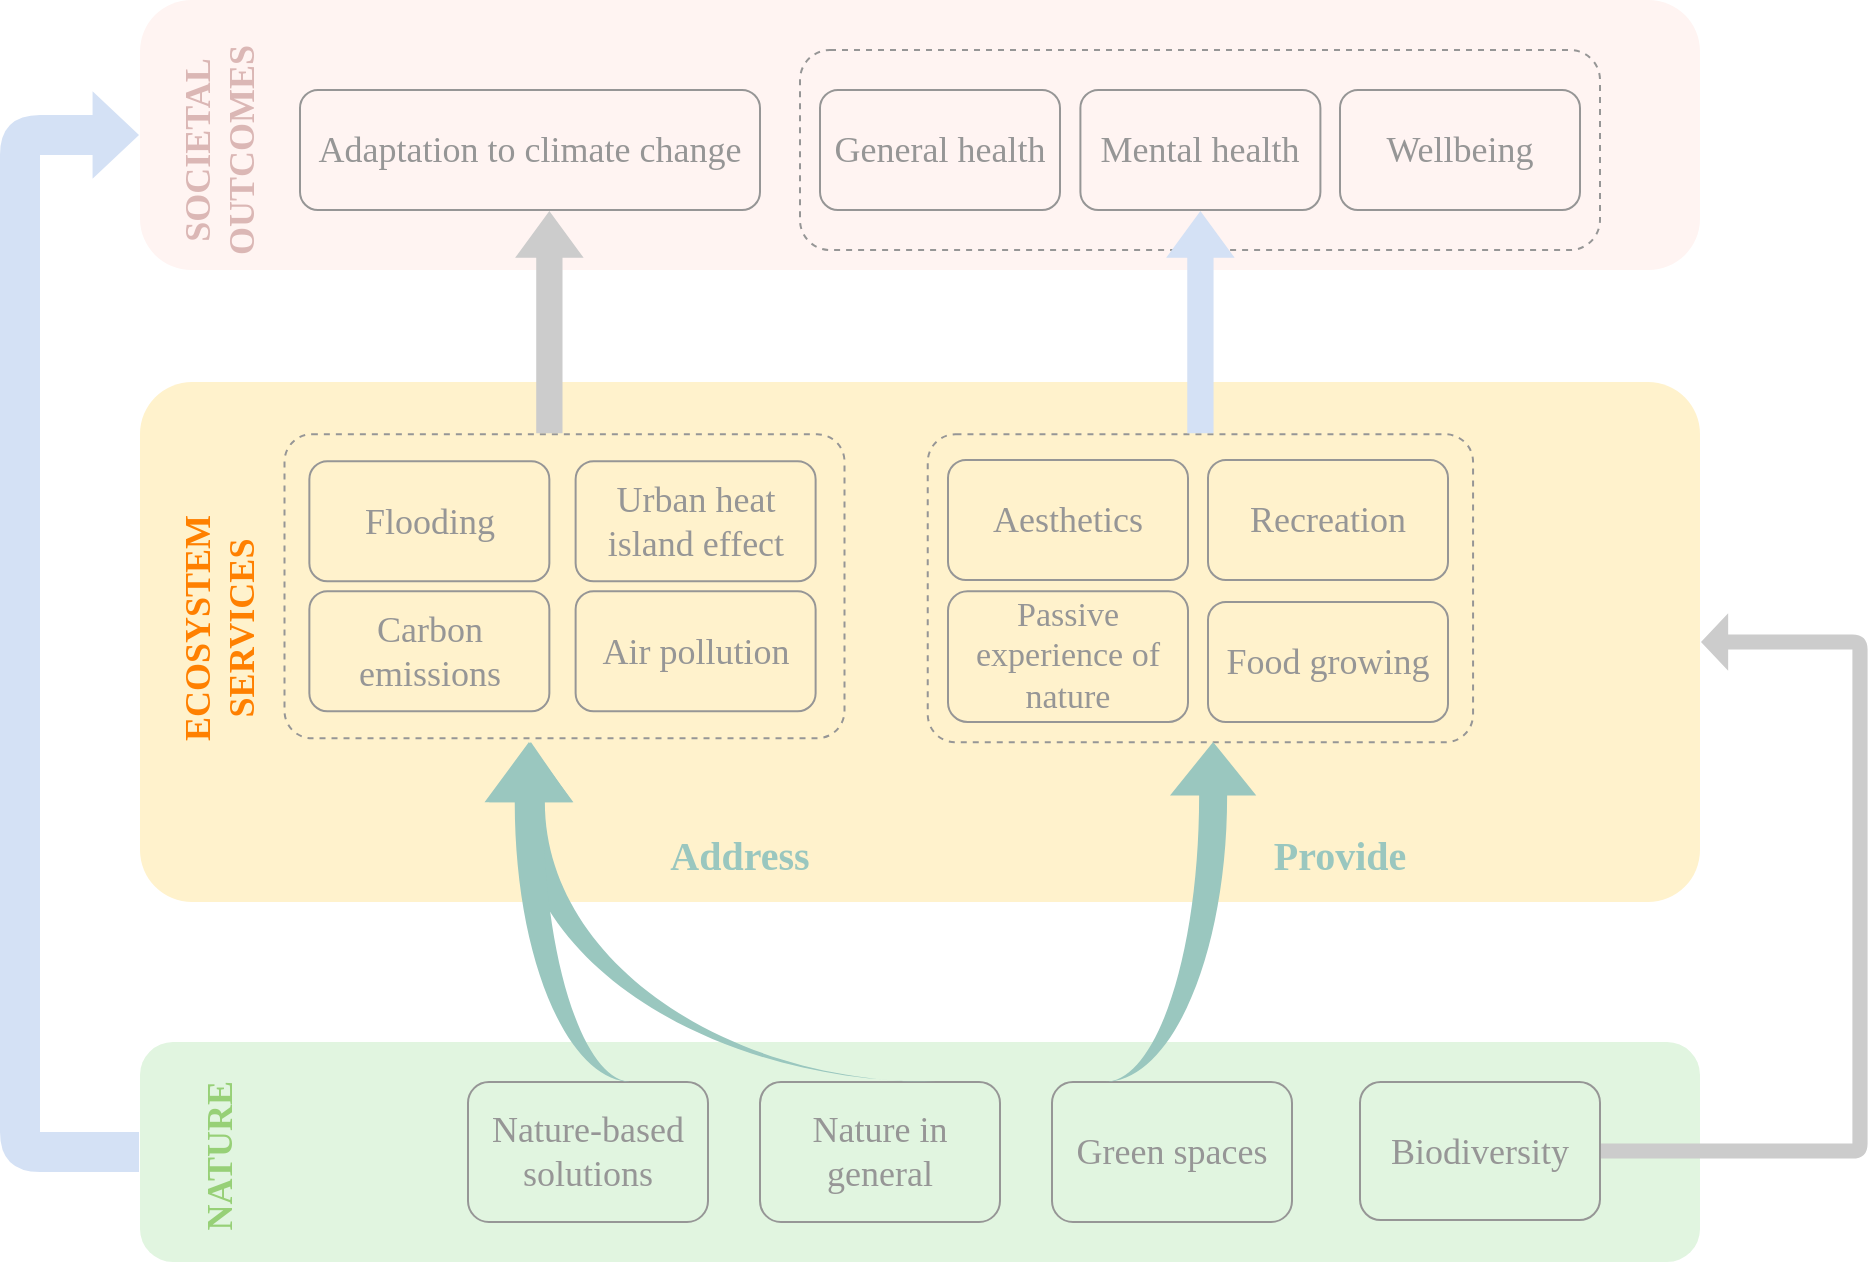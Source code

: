 <mxfile version="13.9.7" type="github">
  <diagram id="3jO2q79QekQxGxMABE4A" name="Page-1">
    <mxGraphModel dx="1185" dy="662" grid="1" gridSize="10" guides="1" tooltips="1" connect="1" arrows="1" fold="1" page="1" pageScale="1" pageWidth="1169" pageHeight="827" math="0" shadow="0" extFonts="CMU Sans Serif^https://fonts.googleapis.com/css?family=CMU+Sans+Serif">
      <root>
        <mxCell id="0" />
        <mxCell id="1" parent="0" />
        <mxCell id="yknS8TGnMi3s3szBie4E-102" value="" style="rounded=1;whiteSpace=wrap;html=1;fontFamily=CMU Sans Serif;fontSize=18;strokeColor=none;arcSize=19;fillColor=#FFF4F2;" parent="1" vertex="1">
          <mxGeometry x="100" y="90" width="780" height="135" as="geometry" />
        </mxCell>
        <mxCell id="yknS8TGnMi3s3szBie4E-4" value="" style="rounded=1;whiteSpace=wrap;html=1;fontFamily=CMU Sans Serif;FType=g;fontSize=16;strokeColor=none;fillColor=#E1F5E0;" parent="1" vertex="1">
          <mxGeometry x="100" y="611" width="780" height="110" as="geometry" />
        </mxCell>
        <mxCell id="yknS8TGnMi3s3szBie4E-74" value="" style="rounded=1;whiteSpace=wrap;html=1;fontFamily=CMU Sans Serif;fontSize=18;fillColor=none;strokeColor=#969696;fontColor=#969696;dashed=1;" parent="1" vertex="1">
          <mxGeometry x="430" y="115" width="400" height="100" as="geometry" />
        </mxCell>
        <mxCell id="yknS8TGnMi3s3szBie4E-77" value="" style="rounded=1;whiteSpace=wrap;html=1;fontFamily=CMU Sans Serif;fontSize=18;strokeColor=none;fillColor=#FFF2CC;arcSize=10;" parent="1" vertex="1">
          <mxGeometry x="100" y="281" width="780" height="260" as="geometry" />
        </mxCell>
        <mxCell id="yknS8TGnMi3s3szBie4E-27" value="" style="rounded=1;whiteSpace=wrap;html=1;fillColor=none;fontFamily=CMU Sans Serif;fontSize=18;arcSize=9;strokeColor=#969696;dashed=1;" parent="1" vertex="1">
          <mxGeometry x="493.87" y="307.13" width="272.67" height="154" as="geometry" />
        </mxCell>
        <mxCell id="yknS8TGnMi3s3szBie4E-26" value="" style="rounded=1;whiteSpace=wrap;html=1;fillColor=none;fontFamily=CMU Sans Serif;fontSize=18;arcSize=9;strokeColor=#969696;dashed=1;" parent="1" vertex="1">
          <mxGeometry x="172.25" y="307.13" width="280" height="152" as="geometry" />
        </mxCell>
        <mxCell id="yknS8TGnMi3s3szBie4E-1" value="Nature in general" style="rounded=1;whiteSpace=wrap;html=1;fontFamily=CMU Sans Serif;FType=g;fontSize=18;fillColor=none;fontColor=#969696;strokeColor=#969696;" parent="1" vertex="1">
          <mxGeometry x="410" y="631" width="120" height="70" as="geometry" />
        </mxCell>
        <mxCell id="yknS8TGnMi3s3szBie4E-2" value="Green spaces" style="rounded=1;whiteSpace=wrap;html=1;fontFamily=CMU Sans Serif;FType=g;fontSize=18;fillColor=none;fontColor=#969696;fontStyle=0;strokeColor=#969696;" parent="1" vertex="1">
          <mxGeometry x="556" y="631" width="120" height="70" as="geometry" />
        </mxCell>
        <mxCell id="yknS8TGnMi3s3szBie4E-3" value="Nature-based solutions" style="rounded=1;whiteSpace=wrap;html=1;fontFamily=CMU Sans Serif;FType=g;fontSize=18;fillColor=none;fontColor=#969696;strokeColor=#969696;" parent="1" vertex="1">
          <mxGeometry x="264" y="631" width="120" height="70" as="geometry" />
        </mxCell>
        <mxCell id="yknS8TGnMi3s3szBie4E-5" value="Flooding" style="rounded=1;whiteSpace=wrap;html=1;fillColor=none;fontFamily=CMU Sans Serif;FType=g;fontSize=18;fontColor=#969696;strokeColor=#969696;" parent="1" vertex="1">
          <mxGeometry x="184.68" y="320.63" width="120" height="60" as="geometry" />
        </mxCell>
        <mxCell id="yknS8TGnMi3s3szBie4E-6" value="Urban heat island effect" style="rounded=1;whiteSpace=wrap;html=1;fillColor=none;fontFamily=CMU Sans Serif;FType=g;fontSize=18;fontColor=#969696;strokeColor=#969696;" parent="1" vertex="1">
          <mxGeometry x="317.81" y="320.63" width="120" height="60" as="geometry" />
        </mxCell>
        <mxCell id="yknS8TGnMi3s3szBie4E-7" value="Air pollution" style="rounded=1;whiteSpace=wrap;html=1;fillColor=none;fontFamily=CMU Sans Serif;FType=g;fontSize=18;fontColor=#969696;strokeColor=#969696;" parent="1" vertex="1">
          <mxGeometry x="317.81" y="385.63" width="120" height="60" as="geometry" />
        </mxCell>
        <mxCell id="yknS8TGnMi3s3szBie4E-8" value="Carbon emissions" style="rounded=1;whiteSpace=wrap;html=1;fillColor=none;fontFamily=CMU Sans Serif;FType=g;fontSize=18;fontColor=#969696;strokeColor=#969696;" parent="1" vertex="1">
          <mxGeometry x="184.68" y="385.63" width="120" height="60" as="geometry" />
        </mxCell>
        <mxCell id="yknS8TGnMi3s3szBie4E-9" value="Recreation" style="rounded=1;whiteSpace=wrap;html=1;fillColor=none;fontFamily=CMU Sans Serif;FType=g;fontSize=18;fontColor=#969696;strokeColor=#969696;" parent="1" vertex="1">
          <mxGeometry x="634" y="320" width="120" height="60" as="geometry" />
        </mxCell>
        <mxCell id="yknS8TGnMi3s3szBie4E-10" value="Passive experience of nature" style="rounded=1;whiteSpace=wrap;html=1;fillColor=none;fontFamily=CMU Sans Serif;FType=g;fontSize=17;fontColor=#969696;strokeColor=#969696;" parent="1" vertex="1">
          <mxGeometry x="504" y="385.63" width="120" height="65.37" as="geometry" />
        </mxCell>
        <mxCell id="yknS8TGnMi3s3szBie4E-11" value="Food growing" style="rounded=1;whiteSpace=wrap;html=1;fillColor=none;fontFamily=CMU Sans Serif;FType=g;fontSize=18;fontColor=#969696;strokeColor=#969696;" parent="1" vertex="1">
          <mxGeometry x="634" y="391" width="120" height="60" as="geometry" />
        </mxCell>
        <mxCell id="yknS8TGnMi3s3szBie4E-12" value="Aesthetics" style="rounded=1;whiteSpace=wrap;html=1;fillColor=none;fontFamily=CMU Sans Serif;FType=g;fontSize=18;fontColor=#969696;strokeColor=#969696;" parent="1" vertex="1">
          <mxGeometry x="504" y="320" width="120" height="60" as="geometry" />
        </mxCell>
        <mxCell id="yknS8TGnMi3s3szBie4E-13" value="Biodiversity" style="rounded=1;whiteSpace=wrap;html=1;fontFamily=CMU Sans Serif;FType=g;fontSize=18;fillColor=#E1F5E0;fontColor=#969696;strokeColor=#969696;" parent="1" vertex="1">
          <mxGeometry x="710" y="631" width="120" height="69" as="geometry" />
        </mxCell>
        <mxCell id="yknS8TGnMi3s3szBie4E-16" value="Mental health" style="rounded=1;whiteSpace=wrap;html=1;fillColor=none;fontFamily=CMU Sans Serif;FType=g;fontSize=18;strokeColor=#969696;fontColor=#969696;" parent="1" vertex="1">
          <mxGeometry x="570.2" y="135" width="120" height="60" as="geometry" />
        </mxCell>
        <mxCell id="yknS8TGnMi3s3szBie4E-17" value="General health" style="rounded=1;whiteSpace=wrap;html=1;fillColor=none;fontFamily=CMU Sans Serif;FType=g;fontSize=18;strokeColor=#969696;fontColor=#969696;" parent="1" vertex="1">
          <mxGeometry x="440" y="135" width="120" height="60" as="geometry" />
        </mxCell>
        <mxCell id="yknS8TGnMi3s3szBie4E-18" value="Adaptation to climate change" style="rounded=1;whiteSpace=wrap;html=1;fillColor=none;fontFamily=CMU Sans Serif;FType=g;fontSize=18;strokeColor=#969696;fontColor=#969696;" parent="1" vertex="1">
          <mxGeometry x="180" y="135" width="230" height="60" as="geometry" />
        </mxCell>
        <mxCell id="yknS8TGnMi3s3szBie4E-22" value="Address" style="text;html=1;strokeColor=none;fillColor=none;align=center;verticalAlign=middle;whiteSpace=wrap;rounded=0;fontSize=20;fontFamily=CMU Sans Serif;fontStyle=1;fontColor=#9AC7BF;" parent="1" vertex="1">
          <mxGeometry x="380" y="507.26" width="40" height="20" as="geometry" />
        </mxCell>
        <mxCell id="yknS8TGnMi3s3szBie4E-25" value="Provide" style="text;html=1;strokeColor=none;fillColor=none;align=center;verticalAlign=middle;whiteSpace=wrap;rounded=0;fontSize=20;fontFamily=CMU Sans Serif;fontStyle=1;fontColor=#9AC7BF;" parent="1" vertex="1">
          <mxGeometry x="680" y="507.26" width="40" height="20" as="geometry" />
        </mxCell>
        <mxCell id="yknS8TGnMi3s3szBie4E-78" value="&lt;div&gt;ECOSYSTEM SERVICES&lt;/div&gt;" style="text;html=1;strokeColor=none;fillColor=none;align=center;verticalAlign=middle;whiteSpace=wrap;rounded=0;fontFamily=CMU Sans Serif;fontSize=18;rotation=-90;fontStyle=1;fontColor=#FF8000;" parent="1" vertex="1">
          <mxGeometry x="120" y="394" width="40" height="20" as="geometry" />
        </mxCell>
        <mxCell id="yknS8TGnMi3s3szBie4E-82" value="NATURE" style="text;html=1;strokeColor=none;fillColor=none;align=center;verticalAlign=middle;whiteSpace=wrap;rounded=0;fontFamily=CMU Sans Serif;fontSize=18;rotation=-90;fontStyle=1;fontColor=#97D077;" parent="1" vertex="1">
          <mxGeometry x="120" y="657.88" width="40" height="20" as="geometry" />
        </mxCell>
        <mxCell id="yknS8TGnMi3s3szBie4E-41" value="" style="html=1;shadow=0;dashed=0;align=center;verticalAlign=middle;shape=mxgraph.arrows2.jumpInArrow;dy=7;dx=30.14;arrowHead=41.71;fontFamily=CMU Sans Serif;fontSize=18;flipH=1;flipV=1;rotation=90;strokeColor=none;fontColor=#9AC7BF;fillColor=#9AC7BF;" parent="1" vertex="1">
          <mxGeometry x="301.29" y="434.29" width="170" height="223.43" as="geometry" />
        </mxCell>
        <mxCell id="yknS8TGnMi3s3szBie4E-43" value="" style="html=1;shadow=0;dashed=0;align=center;verticalAlign=middle;shape=mxgraph.arrows2.jumpInArrow;dy=7;dx=26.71;arrowHead=43.14;fontFamily=CMU Sans Serif;fontSize=18;flipH=1;flipV=0;rotation=90;strokeColor=none;fillColor=#9AC7BF;" parent="1" vertex="1">
          <mxGeometry x="535.17" y="508.03" width="170" height="75.94" as="geometry" />
        </mxCell>
        <mxCell id="yknS8TGnMi3s3szBie4E-87" value="Wellbeing" style="rounded=1;whiteSpace=wrap;html=1;fillColor=none;fontFamily=CMU Sans Serif;FType=g;fontSize=18;strokeColor=#969696;fontColor=#969696;" parent="1" vertex="1">
          <mxGeometry x="700" y="135" width="120" height="60" as="geometry" />
        </mxCell>
        <mxCell id="yknS8TGnMi3s3szBie4E-93" value="" style="html=1;shadow=0;dashed=0;align=center;verticalAlign=middle;shape=mxgraph.arrows2.jumpInArrow;dy=7.11;dx=30.14;arrowHead=44.46;fontFamily=CMU Sans Serif;fontSize=18;flipH=1;flipV=1;rotation=90;strokeColor=none;fontColor=#9AC7BF;fillColor=#9AC7BF;" parent="1" vertex="1">
          <mxGeometry x="224.12" y="509.13" width="170" height="73.74" as="geometry" />
        </mxCell>
        <mxCell id="yknS8TGnMi3s3szBie4E-95" style="edgeStyle=orthogonalEdgeStyle;shape=flexArrow;rounded=1;orthogonalLoop=1;jettySize=auto;html=1;exitX=0.5;exitY=0;exitDx=0;exitDy=0;shadow=0;fontFamily=CMU Sans Serif;fontSize=18;strokeColor=none;width=13.143;endSize=7.474;endWidth=20.154;entryX=0.5;entryY=1;entryDx=0;entryDy=0;fillColor=#D4E1F5;startSize=6;strokeWidth=1;" parent="1" source="yknS8TGnMi3s3szBie4E-27" target="yknS8TGnMi3s3szBie4E-16" edge="1">
          <mxGeometry relative="1" as="geometry">
            <mxPoint x="727.3" y="288" as="sourcePoint" />
            <mxPoint x="600" y="231" as="targetPoint" />
            <Array as="points">
              <mxPoint x="630" y="307" />
            </Array>
          </mxGeometry>
        </mxCell>
        <mxCell id="yknS8TGnMi3s3szBie4E-97" style="edgeStyle=orthogonalEdgeStyle;shape=flexArrow;rounded=1;orthogonalLoop=1;jettySize=auto;html=1;exitX=1;exitY=0.5;exitDx=0;exitDy=0;shadow=0;fontFamily=CMU Sans Serif;fontSize=18;strokeColor=none;fillColor=#CCCCCC;width=7.586;endSize=4.193;endWidth=20.154;entryX=1;entryY=0.5;entryDx=0;entryDy=0;" parent="1" source="yknS8TGnMi3s3szBie4E-13" target="yknS8TGnMi3s3szBie4E-77" edge="1">
          <mxGeometry relative="1" as="geometry">
            <mxPoint x="1010" y="444" as="sourcePoint" />
            <mxPoint x="1010" y="362" as="targetPoint" />
            <Array as="points">
              <mxPoint x="960" y="666" />
              <mxPoint x="960" y="411" />
            </Array>
          </mxGeometry>
        </mxCell>
        <mxCell id="yknS8TGnMi3s3szBie4E-109" value="SOCIETAL OUTCOMES" style="text;html=1;strokeColor=none;fillColor=none;align=center;verticalAlign=middle;whiteSpace=wrap;rounded=0;fontFamily=CMU Sans Serif;fontSize=18;rotation=-90;fontStyle=1;fontColor=#DBB7B5;" parent="1" vertex="1">
          <mxGeometry x="120" y="155" width="40" height="20" as="geometry" />
        </mxCell>
        <mxCell id="yknS8TGnMi3s3szBie4E-111" style="edgeStyle=orthogonalEdgeStyle;shape=flexArrow;rounded=1;orthogonalLoop=1;jettySize=auto;html=1;exitX=0;exitY=0.5;exitDx=0;exitDy=0;shadow=0;dashed=1;fontFamily=CMU Sans Serif;fontSize=19;fontColor=#97D077;width=20;endSize=7.407;strokeColor=none;fillColor=#D4E1F5;endWidth=22.759;entryX=0;entryY=0.5;entryDx=0;entryDy=0;" parent="1" source="yknS8TGnMi3s3szBie4E-4" target="yknS8TGnMi3s3szBie4E-102" edge="1">
          <mxGeometry relative="1" as="geometry">
            <mxPoint x="100" y="666.0" as="sourcePoint" />
            <mxPoint x="510" y="-220" as="targetPoint" />
            <Array as="points">
              <mxPoint x="40" y="666" />
              <mxPoint x="40" y="158" />
            </Array>
          </mxGeometry>
        </mxCell>
        <mxCell id="8uEQeJckpK6MFToY9aIn-1" style="edgeStyle=orthogonalEdgeStyle;shape=flexArrow;rounded=1;orthogonalLoop=1;jettySize=auto;html=1;exitX=0.5;exitY=0;exitDx=0;exitDy=0;shadow=0;fontFamily=CMU Sans Serif;fontSize=18;strokeColor=none;width=13.143;endSize=7.474;endWidth=20.154;entryX=0.5;entryY=1;entryDx=0;entryDy=0;startSize=6;strokeWidth=1;fillColor=#CCCCCC;" edge="1" parent="1">
          <mxGeometry relative="1" as="geometry">
            <mxPoint x="304.685" y="307.13" as="sourcePoint" />
            <mxPoint x="304.68" y="195" as="targetPoint" />
            <Array as="points">
              <mxPoint x="304.48" y="307" />
            </Array>
          </mxGeometry>
        </mxCell>
      </root>
    </mxGraphModel>
  </diagram>
</mxfile>
